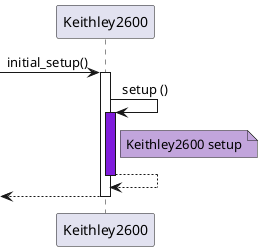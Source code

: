 @startuml

participant Keithley2600 as kei


[-> kei ++: initial_setup()
kei -> kei: setup ()
activate kei #7F1CDB
note right of kei #C2A5DC: Keithley2600 setup
return
return

@enduml
